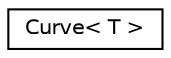 digraph "Graphical Class Hierarchy"
{
  edge [fontname="Helvetica",fontsize="10",labelfontname="Helvetica",labelfontsize="10"];
  node [fontname="Helvetica",fontsize="10",shape=record];
  rankdir="LR";
  Node1 [label="Curve\< T \>",height=0.2,width=0.4,color="black", fillcolor="white", style="filled",URL="$class_curve.html"];
}
